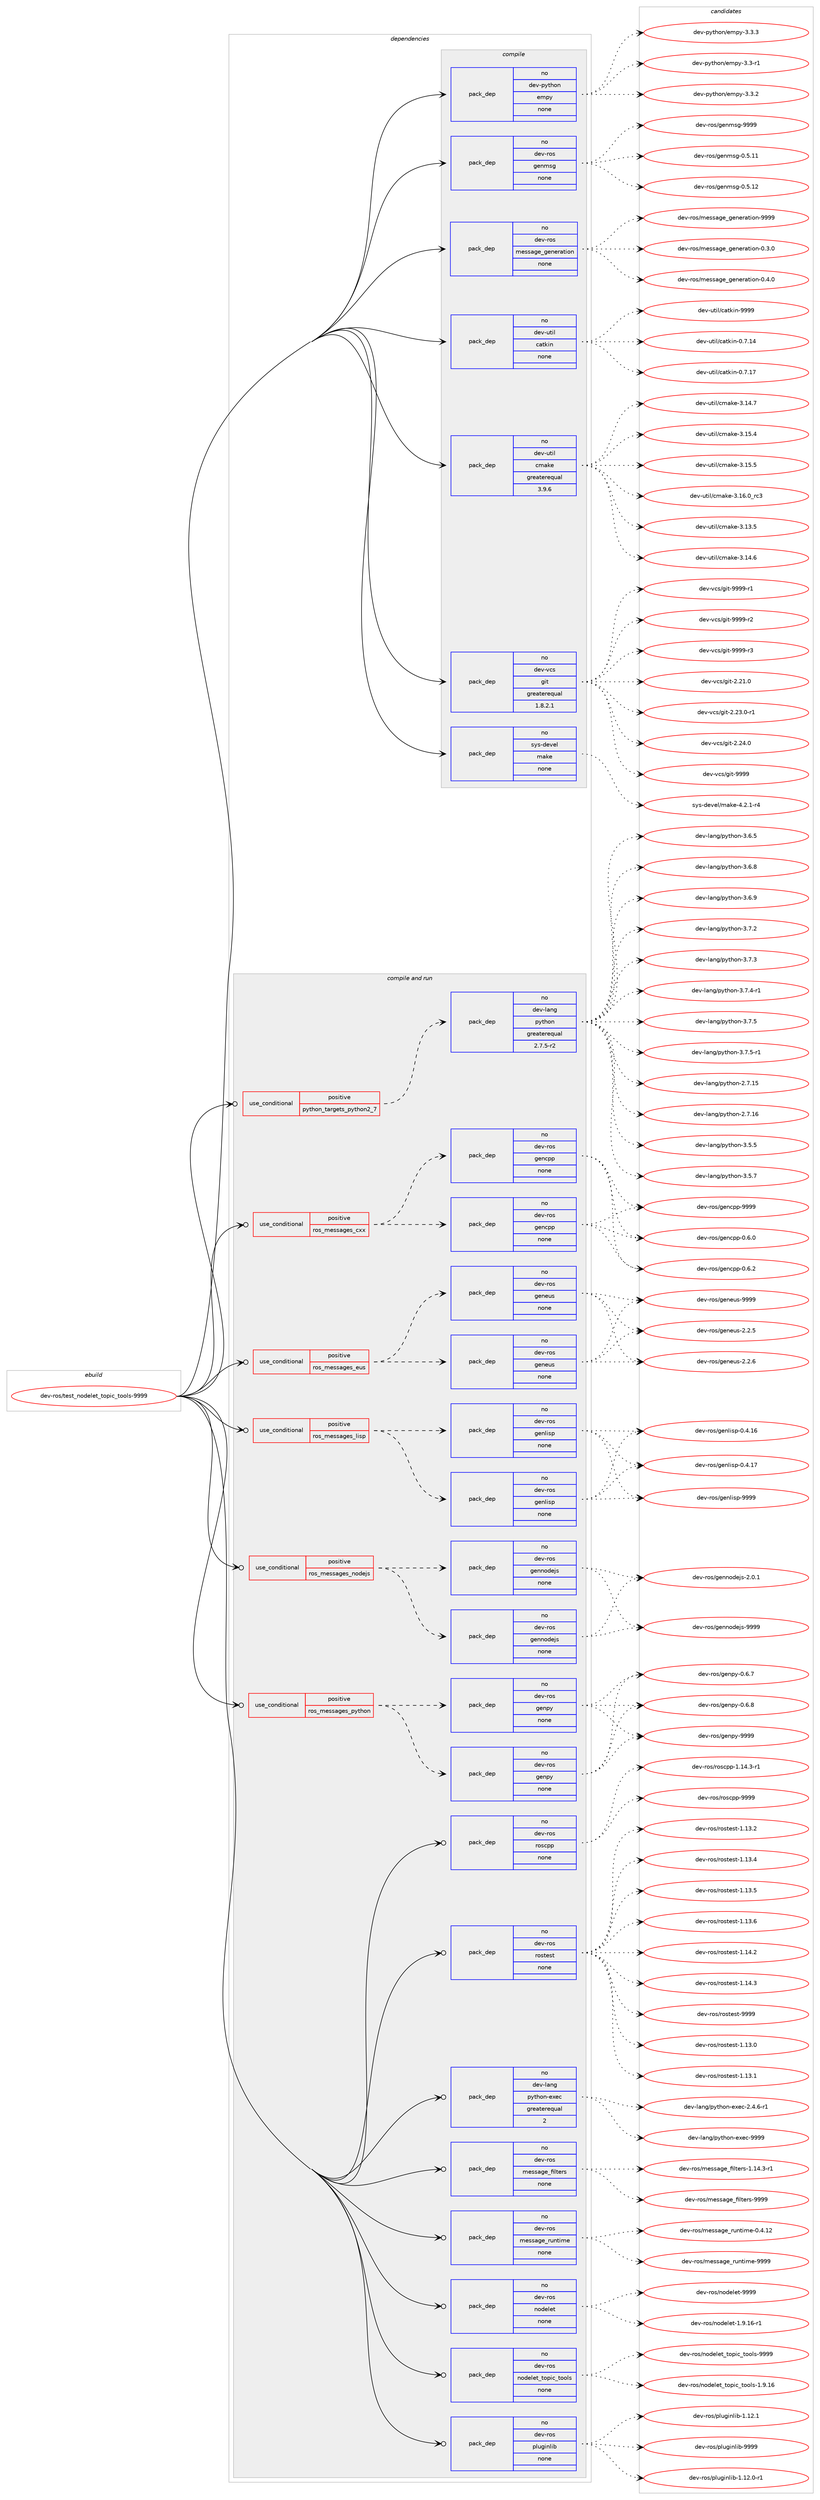 digraph prolog {

# *************
# Graph options
# *************

newrank=true;
concentrate=true;
compound=true;
graph [rankdir=LR,fontname=Helvetica,fontsize=10,ranksep=1.5];#, ranksep=2.5, nodesep=0.2];
edge  [arrowhead=vee];
node  [fontname=Helvetica,fontsize=10];

# **********
# The ebuild
# **********

subgraph cluster_leftcol {
color=gray;
rank=same;
label=<<i>ebuild</i>>;
id [label="dev-ros/test_nodelet_topic_tools-9999", color=red, width=4, href="../dev-ros/test_nodelet_topic_tools-9999.svg"];
}

# ****************
# The dependencies
# ****************

subgraph cluster_midcol {
color=gray;
label=<<i>dependencies</i>>;
subgraph cluster_compile {
fillcolor="#eeeeee";
style=filled;
label=<<i>compile</i>>;
subgraph pack500647 {
dependency668188 [label=<<TABLE BORDER="0" CELLBORDER="1" CELLSPACING="0" CELLPADDING="4" WIDTH="220"><TR><TD ROWSPAN="6" CELLPADDING="30">pack_dep</TD></TR><TR><TD WIDTH="110">no</TD></TR><TR><TD>dev-python</TD></TR><TR><TD>empy</TD></TR><TR><TD>none</TD></TR><TR><TD></TD></TR></TABLE>>, shape=none, color=blue];
}
id:e -> dependency668188:w [weight=20,style="solid",arrowhead="vee"];
subgraph pack500648 {
dependency668189 [label=<<TABLE BORDER="0" CELLBORDER="1" CELLSPACING="0" CELLPADDING="4" WIDTH="220"><TR><TD ROWSPAN="6" CELLPADDING="30">pack_dep</TD></TR><TR><TD WIDTH="110">no</TD></TR><TR><TD>dev-ros</TD></TR><TR><TD>genmsg</TD></TR><TR><TD>none</TD></TR><TR><TD></TD></TR></TABLE>>, shape=none, color=blue];
}
id:e -> dependency668189:w [weight=20,style="solid",arrowhead="vee"];
subgraph pack500649 {
dependency668190 [label=<<TABLE BORDER="0" CELLBORDER="1" CELLSPACING="0" CELLPADDING="4" WIDTH="220"><TR><TD ROWSPAN="6" CELLPADDING="30">pack_dep</TD></TR><TR><TD WIDTH="110">no</TD></TR><TR><TD>dev-ros</TD></TR><TR><TD>message_generation</TD></TR><TR><TD>none</TD></TR><TR><TD></TD></TR></TABLE>>, shape=none, color=blue];
}
id:e -> dependency668190:w [weight=20,style="solid",arrowhead="vee"];
subgraph pack500650 {
dependency668191 [label=<<TABLE BORDER="0" CELLBORDER="1" CELLSPACING="0" CELLPADDING="4" WIDTH="220"><TR><TD ROWSPAN="6" CELLPADDING="30">pack_dep</TD></TR><TR><TD WIDTH="110">no</TD></TR><TR><TD>dev-util</TD></TR><TR><TD>catkin</TD></TR><TR><TD>none</TD></TR><TR><TD></TD></TR></TABLE>>, shape=none, color=blue];
}
id:e -> dependency668191:w [weight=20,style="solid",arrowhead="vee"];
subgraph pack500651 {
dependency668192 [label=<<TABLE BORDER="0" CELLBORDER="1" CELLSPACING="0" CELLPADDING="4" WIDTH="220"><TR><TD ROWSPAN="6" CELLPADDING="30">pack_dep</TD></TR><TR><TD WIDTH="110">no</TD></TR><TR><TD>dev-util</TD></TR><TR><TD>cmake</TD></TR><TR><TD>greaterequal</TD></TR><TR><TD>3.9.6</TD></TR></TABLE>>, shape=none, color=blue];
}
id:e -> dependency668192:w [weight=20,style="solid",arrowhead="vee"];
subgraph pack500652 {
dependency668193 [label=<<TABLE BORDER="0" CELLBORDER="1" CELLSPACING="0" CELLPADDING="4" WIDTH="220"><TR><TD ROWSPAN="6" CELLPADDING="30">pack_dep</TD></TR><TR><TD WIDTH="110">no</TD></TR><TR><TD>dev-vcs</TD></TR><TR><TD>git</TD></TR><TR><TD>greaterequal</TD></TR><TR><TD>1.8.2.1</TD></TR></TABLE>>, shape=none, color=blue];
}
id:e -> dependency668193:w [weight=20,style="solid",arrowhead="vee"];
subgraph pack500653 {
dependency668194 [label=<<TABLE BORDER="0" CELLBORDER="1" CELLSPACING="0" CELLPADDING="4" WIDTH="220"><TR><TD ROWSPAN="6" CELLPADDING="30">pack_dep</TD></TR><TR><TD WIDTH="110">no</TD></TR><TR><TD>sys-devel</TD></TR><TR><TD>make</TD></TR><TR><TD>none</TD></TR><TR><TD></TD></TR></TABLE>>, shape=none, color=blue];
}
id:e -> dependency668194:w [weight=20,style="solid",arrowhead="vee"];
}
subgraph cluster_compileandrun {
fillcolor="#eeeeee";
style=filled;
label=<<i>compile and run</i>>;
subgraph cond155635 {
dependency668195 [label=<<TABLE BORDER="0" CELLBORDER="1" CELLSPACING="0" CELLPADDING="4"><TR><TD ROWSPAN="3" CELLPADDING="10">use_conditional</TD></TR><TR><TD>positive</TD></TR><TR><TD>python_targets_python2_7</TD></TR></TABLE>>, shape=none, color=red];
subgraph pack500654 {
dependency668196 [label=<<TABLE BORDER="0" CELLBORDER="1" CELLSPACING="0" CELLPADDING="4" WIDTH="220"><TR><TD ROWSPAN="6" CELLPADDING="30">pack_dep</TD></TR><TR><TD WIDTH="110">no</TD></TR><TR><TD>dev-lang</TD></TR><TR><TD>python</TD></TR><TR><TD>greaterequal</TD></TR><TR><TD>2.7.5-r2</TD></TR></TABLE>>, shape=none, color=blue];
}
dependency668195:e -> dependency668196:w [weight=20,style="dashed",arrowhead="vee"];
}
id:e -> dependency668195:w [weight=20,style="solid",arrowhead="odotvee"];
subgraph cond155636 {
dependency668197 [label=<<TABLE BORDER="0" CELLBORDER="1" CELLSPACING="0" CELLPADDING="4"><TR><TD ROWSPAN="3" CELLPADDING="10">use_conditional</TD></TR><TR><TD>positive</TD></TR><TR><TD>ros_messages_cxx</TD></TR></TABLE>>, shape=none, color=red];
subgraph pack500655 {
dependency668198 [label=<<TABLE BORDER="0" CELLBORDER="1" CELLSPACING="0" CELLPADDING="4" WIDTH="220"><TR><TD ROWSPAN="6" CELLPADDING="30">pack_dep</TD></TR><TR><TD WIDTH="110">no</TD></TR><TR><TD>dev-ros</TD></TR><TR><TD>gencpp</TD></TR><TR><TD>none</TD></TR><TR><TD></TD></TR></TABLE>>, shape=none, color=blue];
}
dependency668197:e -> dependency668198:w [weight=20,style="dashed",arrowhead="vee"];
subgraph pack500656 {
dependency668199 [label=<<TABLE BORDER="0" CELLBORDER="1" CELLSPACING="0" CELLPADDING="4" WIDTH="220"><TR><TD ROWSPAN="6" CELLPADDING="30">pack_dep</TD></TR><TR><TD WIDTH="110">no</TD></TR><TR><TD>dev-ros</TD></TR><TR><TD>gencpp</TD></TR><TR><TD>none</TD></TR><TR><TD></TD></TR></TABLE>>, shape=none, color=blue];
}
dependency668197:e -> dependency668199:w [weight=20,style="dashed",arrowhead="vee"];
}
id:e -> dependency668197:w [weight=20,style="solid",arrowhead="odotvee"];
subgraph cond155637 {
dependency668200 [label=<<TABLE BORDER="0" CELLBORDER="1" CELLSPACING="0" CELLPADDING="4"><TR><TD ROWSPAN="3" CELLPADDING="10">use_conditional</TD></TR><TR><TD>positive</TD></TR><TR><TD>ros_messages_eus</TD></TR></TABLE>>, shape=none, color=red];
subgraph pack500657 {
dependency668201 [label=<<TABLE BORDER="0" CELLBORDER="1" CELLSPACING="0" CELLPADDING="4" WIDTH="220"><TR><TD ROWSPAN="6" CELLPADDING="30">pack_dep</TD></TR><TR><TD WIDTH="110">no</TD></TR><TR><TD>dev-ros</TD></TR><TR><TD>geneus</TD></TR><TR><TD>none</TD></TR><TR><TD></TD></TR></TABLE>>, shape=none, color=blue];
}
dependency668200:e -> dependency668201:w [weight=20,style="dashed",arrowhead="vee"];
subgraph pack500658 {
dependency668202 [label=<<TABLE BORDER="0" CELLBORDER="1" CELLSPACING="0" CELLPADDING="4" WIDTH="220"><TR><TD ROWSPAN="6" CELLPADDING="30">pack_dep</TD></TR><TR><TD WIDTH="110">no</TD></TR><TR><TD>dev-ros</TD></TR><TR><TD>geneus</TD></TR><TR><TD>none</TD></TR><TR><TD></TD></TR></TABLE>>, shape=none, color=blue];
}
dependency668200:e -> dependency668202:w [weight=20,style="dashed",arrowhead="vee"];
}
id:e -> dependency668200:w [weight=20,style="solid",arrowhead="odotvee"];
subgraph cond155638 {
dependency668203 [label=<<TABLE BORDER="0" CELLBORDER="1" CELLSPACING="0" CELLPADDING="4"><TR><TD ROWSPAN="3" CELLPADDING="10">use_conditional</TD></TR><TR><TD>positive</TD></TR><TR><TD>ros_messages_lisp</TD></TR></TABLE>>, shape=none, color=red];
subgraph pack500659 {
dependency668204 [label=<<TABLE BORDER="0" CELLBORDER="1" CELLSPACING="0" CELLPADDING="4" WIDTH="220"><TR><TD ROWSPAN="6" CELLPADDING="30">pack_dep</TD></TR><TR><TD WIDTH="110">no</TD></TR><TR><TD>dev-ros</TD></TR><TR><TD>genlisp</TD></TR><TR><TD>none</TD></TR><TR><TD></TD></TR></TABLE>>, shape=none, color=blue];
}
dependency668203:e -> dependency668204:w [weight=20,style="dashed",arrowhead="vee"];
subgraph pack500660 {
dependency668205 [label=<<TABLE BORDER="0" CELLBORDER="1" CELLSPACING="0" CELLPADDING="4" WIDTH="220"><TR><TD ROWSPAN="6" CELLPADDING="30">pack_dep</TD></TR><TR><TD WIDTH="110">no</TD></TR><TR><TD>dev-ros</TD></TR><TR><TD>genlisp</TD></TR><TR><TD>none</TD></TR><TR><TD></TD></TR></TABLE>>, shape=none, color=blue];
}
dependency668203:e -> dependency668205:w [weight=20,style="dashed",arrowhead="vee"];
}
id:e -> dependency668203:w [weight=20,style="solid",arrowhead="odotvee"];
subgraph cond155639 {
dependency668206 [label=<<TABLE BORDER="0" CELLBORDER="1" CELLSPACING="0" CELLPADDING="4"><TR><TD ROWSPAN="3" CELLPADDING="10">use_conditional</TD></TR><TR><TD>positive</TD></TR><TR><TD>ros_messages_nodejs</TD></TR></TABLE>>, shape=none, color=red];
subgraph pack500661 {
dependency668207 [label=<<TABLE BORDER="0" CELLBORDER="1" CELLSPACING="0" CELLPADDING="4" WIDTH="220"><TR><TD ROWSPAN="6" CELLPADDING="30">pack_dep</TD></TR><TR><TD WIDTH="110">no</TD></TR><TR><TD>dev-ros</TD></TR><TR><TD>gennodejs</TD></TR><TR><TD>none</TD></TR><TR><TD></TD></TR></TABLE>>, shape=none, color=blue];
}
dependency668206:e -> dependency668207:w [weight=20,style="dashed",arrowhead="vee"];
subgraph pack500662 {
dependency668208 [label=<<TABLE BORDER="0" CELLBORDER="1" CELLSPACING="0" CELLPADDING="4" WIDTH="220"><TR><TD ROWSPAN="6" CELLPADDING="30">pack_dep</TD></TR><TR><TD WIDTH="110">no</TD></TR><TR><TD>dev-ros</TD></TR><TR><TD>gennodejs</TD></TR><TR><TD>none</TD></TR><TR><TD></TD></TR></TABLE>>, shape=none, color=blue];
}
dependency668206:e -> dependency668208:w [weight=20,style="dashed",arrowhead="vee"];
}
id:e -> dependency668206:w [weight=20,style="solid",arrowhead="odotvee"];
subgraph cond155640 {
dependency668209 [label=<<TABLE BORDER="0" CELLBORDER="1" CELLSPACING="0" CELLPADDING="4"><TR><TD ROWSPAN="3" CELLPADDING="10">use_conditional</TD></TR><TR><TD>positive</TD></TR><TR><TD>ros_messages_python</TD></TR></TABLE>>, shape=none, color=red];
subgraph pack500663 {
dependency668210 [label=<<TABLE BORDER="0" CELLBORDER="1" CELLSPACING="0" CELLPADDING="4" WIDTH="220"><TR><TD ROWSPAN="6" CELLPADDING="30">pack_dep</TD></TR><TR><TD WIDTH="110">no</TD></TR><TR><TD>dev-ros</TD></TR><TR><TD>genpy</TD></TR><TR><TD>none</TD></TR><TR><TD></TD></TR></TABLE>>, shape=none, color=blue];
}
dependency668209:e -> dependency668210:w [weight=20,style="dashed",arrowhead="vee"];
subgraph pack500664 {
dependency668211 [label=<<TABLE BORDER="0" CELLBORDER="1" CELLSPACING="0" CELLPADDING="4" WIDTH="220"><TR><TD ROWSPAN="6" CELLPADDING="30">pack_dep</TD></TR><TR><TD WIDTH="110">no</TD></TR><TR><TD>dev-ros</TD></TR><TR><TD>genpy</TD></TR><TR><TD>none</TD></TR><TR><TD></TD></TR></TABLE>>, shape=none, color=blue];
}
dependency668209:e -> dependency668211:w [weight=20,style="dashed",arrowhead="vee"];
}
id:e -> dependency668209:w [weight=20,style="solid",arrowhead="odotvee"];
subgraph pack500665 {
dependency668212 [label=<<TABLE BORDER="0" CELLBORDER="1" CELLSPACING="0" CELLPADDING="4" WIDTH="220"><TR><TD ROWSPAN="6" CELLPADDING="30">pack_dep</TD></TR><TR><TD WIDTH="110">no</TD></TR><TR><TD>dev-lang</TD></TR><TR><TD>python-exec</TD></TR><TR><TD>greaterequal</TD></TR><TR><TD>2</TD></TR></TABLE>>, shape=none, color=blue];
}
id:e -> dependency668212:w [weight=20,style="solid",arrowhead="odotvee"];
subgraph pack500666 {
dependency668213 [label=<<TABLE BORDER="0" CELLBORDER="1" CELLSPACING="0" CELLPADDING="4" WIDTH="220"><TR><TD ROWSPAN="6" CELLPADDING="30">pack_dep</TD></TR><TR><TD WIDTH="110">no</TD></TR><TR><TD>dev-ros</TD></TR><TR><TD>message_filters</TD></TR><TR><TD>none</TD></TR><TR><TD></TD></TR></TABLE>>, shape=none, color=blue];
}
id:e -> dependency668213:w [weight=20,style="solid",arrowhead="odotvee"];
subgraph pack500667 {
dependency668214 [label=<<TABLE BORDER="0" CELLBORDER="1" CELLSPACING="0" CELLPADDING="4" WIDTH="220"><TR><TD ROWSPAN="6" CELLPADDING="30">pack_dep</TD></TR><TR><TD WIDTH="110">no</TD></TR><TR><TD>dev-ros</TD></TR><TR><TD>message_runtime</TD></TR><TR><TD>none</TD></TR><TR><TD></TD></TR></TABLE>>, shape=none, color=blue];
}
id:e -> dependency668214:w [weight=20,style="solid",arrowhead="odotvee"];
subgraph pack500668 {
dependency668215 [label=<<TABLE BORDER="0" CELLBORDER="1" CELLSPACING="0" CELLPADDING="4" WIDTH="220"><TR><TD ROWSPAN="6" CELLPADDING="30">pack_dep</TD></TR><TR><TD WIDTH="110">no</TD></TR><TR><TD>dev-ros</TD></TR><TR><TD>nodelet</TD></TR><TR><TD>none</TD></TR><TR><TD></TD></TR></TABLE>>, shape=none, color=blue];
}
id:e -> dependency668215:w [weight=20,style="solid",arrowhead="odotvee"];
subgraph pack500669 {
dependency668216 [label=<<TABLE BORDER="0" CELLBORDER="1" CELLSPACING="0" CELLPADDING="4" WIDTH="220"><TR><TD ROWSPAN="6" CELLPADDING="30">pack_dep</TD></TR><TR><TD WIDTH="110">no</TD></TR><TR><TD>dev-ros</TD></TR><TR><TD>nodelet_topic_tools</TD></TR><TR><TD>none</TD></TR><TR><TD></TD></TR></TABLE>>, shape=none, color=blue];
}
id:e -> dependency668216:w [weight=20,style="solid",arrowhead="odotvee"];
subgraph pack500670 {
dependency668217 [label=<<TABLE BORDER="0" CELLBORDER="1" CELLSPACING="0" CELLPADDING="4" WIDTH="220"><TR><TD ROWSPAN="6" CELLPADDING="30">pack_dep</TD></TR><TR><TD WIDTH="110">no</TD></TR><TR><TD>dev-ros</TD></TR><TR><TD>pluginlib</TD></TR><TR><TD>none</TD></TR><TR><TD></TD></TR></TABLE>>, shape=none, color=blue];
}
id:e -> dependency668217:w [weight=20,style="solid",arrowhead="odotvee"];
subgraph pack500671 {
dependency668218 [label=<<TABLE BORDER="0" CELLBORDER="1" CELLSPACING="0" CELLPADDING="4" WIDTH="220"><TR><TD ROWSPAN="6" CELLPADDING="30">pack_dep</TD></TR><TR><TD WIDTH="110">no</TD></TR><TR><TD>dev-ros</TD></TR><TR><TD>roscpp</TD></TR><TR><TD>none</TD></TR><TR><TD></TD></TR></TABLE>>, shape=none, color=blue];
}
id:e -> dependency668218:w [weight=20,style="solid",arrowhead="odotvee"];
subgraph pack500672 {
dependency668219 [label=<<TABLE BORDER="0" CELLBORDER="1" CELLSPACING="0" CELLPADDING="4" WIDTH="220"><TR><TD ROWSPAN="6" CELLPADDING="30">pack_dep</TD></TR><TR><TD WIDTH="110">no</TD></TR><TR><TD>dev-ros</TD></TR><TR><TD>rostest</TD></TR><TR><TD>none</TD></TR><TR><TD></TD></TR></TABLE>>, shape=none, color=blue];
}
id:e -> dependency668219:w [weight=20,style="solid",arrowhead="odotvee"];
}
subgraph cluster_run {
fillcolor="#eeeeee";
style=filled;
label=<<i>run</i>>;
}
}

# **************
# The candidates
# **************

subgraph cluster_choices {
rank=same;
color=gray;
label=<<i>candidates</i>>;

subgraph choice500647 {
color=black;
nodesep=1;
choice1001011184511212111610411111047101109112121455146514511449 [label="dev-python/empy-3.3-r1", color=red, width=4,href="../dev-python/empy-3.3-r1.svg"];
choice1001011184511212111610411111047101109112121455146514650 [label="dev-python/empy-3.3.2", color=red, width=4,href="../dev-python/empy-3.3.2.svg"];
choice1001011184511212111610411111047101109112121455146514651 [label="dev-python/empy-3.3.3", color=red, width=4,href="../dev-python/empy-3.3.3.svg"];
dependency668188:e -> choice1001011184511212111610411111047101109112121455146514511449:w [style=dotted,weight="100"];
dependency668188:e -> choice1001011184511212111610411111047101109112121455146514650:w [style=dotted,weight="100"];
dependency668188:e -> choice1001011184511212111610411111047101109112121455146514651:w [style=dotted,weight="100"];
}
subgraph choice500648 {
color=black;
nodesep=1;
choice100101118451141111154710310111010911510345484653464949 [label="dev-ros/genmsg-0.5.11", color=red, width=4,href="../dev-ros/genmsg-0.5.11.svg"];
choice100101118451141111154710310111010911510345484653464950 [label="dev-ros/genmsg-0.5.12", color=red, width=4,href="../dev-ros/genmsg-0.5.12.svg"];
choice10010111845114111115471031011101091151034557575757 [label="dev-ros/genmsg-9999", color=red, width=4,href="../dev-ros/genmsg-9999.svg"];
dependency668189:e -> choice100101118451141111154710310111010911510345484653464949:w [style=dotted,weight="100"];
dependency668189:e -> choice100101118451141111154710310111010911510345484653464950:w [style=dotted,weight="100"];
dependency668189:e -> choice10010111845114111115471031011101091151034557575757:w [style=dotted,weight="100"];
}
subgraph choice500649 {
color=black;
nodesep=1;
choice1001011184511411111547109101115115971031019510310111010111497116105111110454846514648 [label="dev-ros/message_generation-0.3.0", color=red, width=4,href="../dev-ros/message_generation-0.3.0.svg"];
choice1001011184511411111547109101115115971031019510310111010111497116105111110454846524648 [label="dev-ros/message_generation-0.4.0", color=red, width=4,href="../dev-ros/message_generation-0.4.0.svg"];
choice10010111845114111115471091011151159710310195103101110101114971161051111104557575757 [label="dev-ros/message_generation-9999", color=red, width=4,href="../dev-ros/message_generation-9999.svg"];
dependency668190:e -> choice1001011184511411111547109101115115971031019510310111010111497116105111110454846514648:w [style=dotted,weight="100"];
dependency668190:e -> choice1001011184511411111547109101115115971031019510310111010111497116105111110454846524648:w [style=dotted,weight="100"];
dependency668190:e -> choice10010111845114111115471091011151159710310195103101110101114971161051111104557575757:w [style=dotted,weight="100"];
}
subgraph choice500650 {
color=black;
nodesep=1;
choice1001011184511711610510847999711610710511045484655464952 [label="dev-util/catkin-0.7.14", color=red, width=4,href="../dev-util/catkin-0.7.14.svg"];
choice1001011184511711610510847999711610710511045484655464955 [label="dev-util/catkin-0.7.17", color=red, width=4,href="../dev-util/catkin-0.7.17.svg"];
choice100101118451171161051084799971161071051104557575757 [label="dev-util/catkin-9999", color=red, width=4,href="../dev-util/catkin-9999.svg"];
dependency668191:e -> choice1001011184511711610510847999711610710511045484655464952:w [style=dotted,weight="100"];
dependency668191:e -> choice1001011184511711610510847999711610710511045484655464955:w [style=dotted,weight="100"];
dependency668191:e -> choice100101118451171161051084799971161071051104557575757:w [style=dotted,weight="100"];
}
subgraph choice500651 {
color=black;
nodesep=1;
choice1001011184511711610510847991099710710145514649514653 [label="dev-util/cmake-3.13.5", color=red, width=4,href="../dev-util/cmake-3.13.5.svg"];
choice1001011184511711610510847991099710710145514649524654 [label="dev-util/cmake-3.14.6", color=red, width=4,href="../dev-util/cmake-3.14.6.svg"];
choice1001011184511711610510847991099710710145514649524655 [label="dev-util/cmake-3.14.7", color=red, width=4,href="../dev-util/cmake-3.14.7.svg"];
choice1001011184511711610510847991099710710145514649534652 [label="dev-util/cmake-3.15.4", color=red, width=4,href="../dev-util/cmake-3.15.4.svg"];
choice1001011184511711610510847991099710710145514649534653 [label="dev-util/cmake-3.15.5", color=red, width=4,href="../dev-util/cmake-3.15.5.svg"];
choice1001011184511711610510847991099710710145514649544648951149951 [label="dev-util/cmake-3.16.0_rc3", color=red, width=4,href="../dev-util/cmake-3.16.0_rc3.svg"];
dependency668192:e -> choice1001011184511711610510847991099710710145514649514653:w [style=dotted,weight="100"];
dependency668192:e -> choice1001011184511711610510847991099710710145514649524654:w [style=dotted,weight="100"];
dependency668192:e -> choice1001011184511711610510847991099710710145514649524655:w [style=dotted,weight="100"];
dependency668192:e -> choice1001011184511711610510847991099710710145514649534652:w [style=dotted,weight="100"];
dependency668192:e -> choice1001011184511711610510847991099710710145514649534653:w [style=dotted,weight="100"];
dependency668192:e -> choice1001011184511711610510847991099710710145514649544648951149951:w [style=dotted,weight="100"];
}
subgraph choice500652 {
color=black;
nodesep=1;
choice10010111845118991154710310511645504650494648 [label="dev-vcs/git-2.21.0", color=red, width=4,href="../dev-vcs/git-2.21.0.svg"];
choice100101118451189911547103105116455046505146484511449 [label="dev-vcs/git-2.23.0-r1", color=red, width=4,href="../dev-vcs/git-2.23.0-r1.svg"];
choice10010111845118991154710310511645504650524648 [label="dev-vcs/git-2.24.0", color=red, width=4,href="../dev-vcs/git-2.24.0.svg"];
choice1001011184511899115471031051164557575757 [label="dev-vcs/git-9999", color=red, width=4,href="../dev-vcs/git-9999.svg"];
choice10010111845118991154710310511645575757574511449 [label="dev-vcs/git-9999-r1", color=red, width=4,href="../dev-vcs/git-9999-r1.svg"];
choice10010111845118991154710310511645575757574511450 [label="dev-vcs/git-9999-r2", color=red, width=4,href="../dev-vcs/git-9999-r2.svg"];
choice10010111845118991154710310511645575757574511451 [label="dev-vcs/git-9999-r3", color=red, width=4,href="../dev-vcs/git-9999-r3.svg"];
dependency668193:e -> choice10010111845118991154710310511645504650494648:w [style=dotted,weight="100"];
dependency668193:e -> choice100101118451189911547103105116455046505146484511449:w [style=dotted,weight="100"];
dependency668193:e -> choice10010111845118991154710310511645504650524648:w [style=dotted,weight="100"];
dependency668193:e -> choice1001011184511899115471031051164557575757:w [style=dotted,weight="100"];
dependency668193:e -> choice10010111845118991154710310511645575757574511449:w [style=dotted,weight="100"];
dependency668193:e -> choice10010111845118991154710310511645575757574511450:w [style=dotted,weight="100"];
dependency668193:e -> choice10010111845118991154710310511645575757574511451:w [style=dotted,weight="100"];
}
subgraph choice500653 {
color=black;
nodesep=1;
choice1151211154510010111810110847109971071014552465046494511452 [label="sys-devel/make-4.2.1-r4", color=red, width=4,href="../sys-devel/make-4.2.1-r4.svg"];
dependency668194:e -> choice1151211154510010111810110847109971071014552465046494511452:w [style=dotted,weight="100"];
}
subgraph choice500654 {
color=black;
nodesep=1;
choice10010111845108971101034711212111610411111045504655464953 [label="dev-lang/python-2.7.15", color=red, width=4,href="../dev-lang/python-2.7.15.svg"];
choice10010111845108971101034711212111610411111045504655464954 [label="dev-lang/python-2.7.16", color=red, width=4,href="../dev-lang/python-2.7.16.svg"];
choice100101118451089711010347112121116104111110455146534653 [label="dev-lang/python-3.5.5", color=red, width=4,href="../dev-lang/python-3.5.5.svg"];
choice100101118451089711010347112121116104111110455146534655 [label="dev-lang/python-3.5.7", color=red, width=4,href="../dev-lang/python-3.5.7.svg"];
choice100101118451089711010347112121116104111110455146544653 [label="dev-lang/python-3.6.5", color=red, width=4,href="../dev-lang/python-3.6.5.svg"];
choice100101118451089711010347112121116104111110455146544656 [label="dev-lang/python-3.6.8", color=red, width=4,href="../dev-lang/python-3.6.8.svg"];
choice100101118451089711010347112121116104111110455146544657 [label="dev-lang/python-3.6.9", color=red, width=4,href="../dev-lang/python-3.6.9.svg"];
choice100101118451089711010347112121116104111110455146554650 [label="dev-lang/python-3.7.2", color=red, width=4,href="../dev-lang/python-3.7.2.svg"];
choice100101118451089711010347112121116104111110455146554651 [label="dev-lang/python-3.7.3", color=red, width=4,href="../dev-lang/python-3.7.3.svg"];
choice1001011184510897110103471121211161041111104551465546524511449 [label="dev-lang/python-3.7.4-r1", color=red, width=4,href="../dev-lang/python-3.7.4-r1.svg"];
choice100101118451089711010347112121116104111110455146554653 [label="dev-lang/python-3.7.5", color=red, width=4,href="../dev-lang/python-3.7.5.svg"];
choice1001011184510897110103471121211161041111104551465546534511449 [label="dev-lang/python-3.7.5-r1", color=red, width=4,href="../dev-lang/python-3.7.5-r1.svg"];
dependency668196:e -> choice10010111845108971101034711212111610411111045504655464953:w [style=dotted,weight="100"];
dependency668196:e -> choice10010111845108971101034711212111610411111045504655464954:w [style=dotted,weight="100"];
dependency668196:e -> choice100101118451089711010347112121116104111110455146534653:w [style=dotted,weight="100"];
dependency668196:e -> choice100101118451089711010347112121116104111110455146534655:w [style=dotted,weight="100"];
dependency668196:e -> choice100101118451089711010347112121116104111110455146544653:w [style=dotted,weight="100"];
dependency668196:e -> choice100101118451089711010347112121116104111110455146544656:w [style=dotted,weight="100"];
dependency668196:e -> choice100101118451089711010347112121116104111110455146544657:w [style=dotted,weight="100"];
dependency668196:e -> choice100101118451089711010347112121116104111110455146554650:w [style=dotted,weight="100"];
dependency668196:e -> choice100101118451089711010347112121116104111110455146554651:w [style=dotted,weight="100"];
dependency668196:e -> choice1001011184510897110103471121211161041111104551465546524511449:w [style=dotted,weight="100"];
dependency668196:e -> choice100101118451089711010347112121116104111110455146554653:w [style=dotted,weight="100"];
dependency668196:e -> choice1001011184510897110103471121211161041111104551465546534511449:w [style=dotted,weight="100"];
}
subgraph choice500655 {
color=black;
nodesep=1;
choice100101118451141111154710310111099112112454846544648 [label="dev-ros/gencpp-0.6.0", color=red, width=4,href="../dev-ros/gencpp-0.6.0.svg"];
choice100101118451141111154710310111099112112454846544650 [label="dev-ros/gencpp-0.6.2", color=red, width=4,href="../dev-ros/gencpp-0.6.2.svg"];
choice1001011184511411111547103101110991121124557575757 [label="dev-ros/gencpp-9999", color=red, width=4,href="../dev-ros/gencpp-9999.svg"];
dependency668198:e -> choice100101118451141111154710310111099112112454846544648:w [style=dotted,weight="100"];
dependency668198:e -> choice100101118451141111154710310111099112112454846544650:w [style=dotted,weight="100"];
dependency668198:e -> choice1001011184511411111547103101110991121124557575757:w [style=dotted,weight="100"];
}
subgraph choice500656 {
color=black;
nodesep=1;
choice100101118451141111154710310111099112112454846544648 [label="dev-ros/gencpp-0.6.0", color=red, width=4,href="../dev-ros/gencpp-0.6.0.svg"];
choice100101118451141111154710310111099112112454846544650 [label="dev-ros/gencpp-0.6.2", color=red, width=4,href="../dev-ros/gencpp-0.6.2.svg"];
choice1001011184511411111547103101110991121124557575757 [label="dev-ros/gencpp-9999", color=red, width=4,href="../dev-ros/gencpp-9999.svg"];
dependency668199:e -> choice100101118451141111154710310111099112112454846544648:w [style=dotted,weight="100"];
dependency668199:e -> choice100101118451141111154710310111099112112454846544650:w [style=dotted,weight="100"];
dependency668199:e -> choice1001011184511411111547103101110991121124557575757:w [style=dotted,weight="100"];
}
subgraph choice500657 {
color=black;
nodesep=1;
choice1001011184511411111547103101110101117115455046504653 [label="dev-ros/geneus-2.2.5", color=red, width=4,href="../dev-ros/geneus-2.2.5.svg"];
choice1001011184511411111547103101110101117115455046504654 [label="dev-ros/geneus-2.2.6", color=red, width=4,href="../dev-ros/geneus-2.2.6.svg"];
choice10010111845114111115471031011101011171154557575757 [label="dev-ros/geneus-9999", color=red, width=4,href="../dev-ros/geneus-9999.svg"];
dependency668201:e -> choice1001011184511411111547103101110101117115455046504653:w [style=dotted,weight="100"];
dependency668201:e -> choice1001011184511411111547103101110101117115455046504654:w [style=dotted,weight="100"];
dependency668201:e -> choice10010111845114111115471031011101011171154557575757:w [style=dotted,weight="100"];
}
subgraph choice500658 {
color=black;
nodesep=1;
choice1001011184511411111547103101110101117115455046504653 [label="dev-ros/geneus-2.2.5", color=red, width=4,href="../dev-ros/geneus-2.2.5.svg"];
choice1001011184511411111547103101110101117115455046504654 [label="dev-ros/geneus-2.2.6", color=red, width=4,href="../dev-ros/geneus-2.2.6.svg"];
choice10010111845114111115471031011101011171154557575757 [label="dev-ros/geneus-9999", color=red, width=4,href="../dev-ros/geneus-9999.svg"];
dependency668202:e -> choice1001011184511411111547103101110101117115455046504653:w [style=dotted,weight="100"];
dependency668202:e -> choice1001011184511411111547103101110101117115455046504654:w [style=dotted,weight="100"];
dependency668202:e -> choice10010111845114111115471031011101011171154557575757:w [style=dotted,weight="100"];
}
subgraph choice500659 {
color=black;
nodesep=1;
choice100101118451141111154710310111010810511511245484652464954 [label="dev-ros/genlisp-0.4.16", color=red, width=4,href="../dev-ros/genlisp-0.4.16.svg"];
choice100101118451141111154710310111010810511511245484652464955 [label="dev-ros/genlisp-0.4.17", color=red, width=4,href="../dev-ros/genlisp-0.4.17.svg"];
choice10010111845114111115471031011101081051151124557575757 [label="dev-ros/genlisp-9999", color=red, width=4,href="../dev-ros/genlisp-9999.svg"];
dependency668204:e -> choice100101118451141111154710310111010810511511245484652464954:w [style=dotted,weight="100"];
dependency668204:e -> choice100101118451141111154710310111010810511511245484652464955:w [style=dotted,weight="100"];
dependency668204:e -> choice10010111845114111115471031011101081051151124557575757:w [style=dotted,weight="100"];
}
subgraph choice500660 {
color=black;
nodesep=1;
choice100101118451141111154710310111010810511511245484652464954 [label="dev-ros/genlisp-0.4.16", color=red, width=4,href="../dev-ros/genlisp-0.4.16.svg"];
choice100101118451141111154710310111010810511511245484652464955 [label="dev-ros/genlisp-0.4.17", color=red, width=4,href="../dev-ros/genlisp-0.4.17.svg"];
choice10010111845114111115471031011101081051151124557575757 [label="dev-ros/genlisp-9999", color=red, width=4,href="../dev-ros/genlisp-9999.svg"];
dependency668205:e -> choice100101118451141111154710310111010810511511245484652464954:w [style=dotted,weight="100"];
dependency668205:e -> choice100101118451141111154710310111010810511511245484652464955:w [style=dotted,weight="100"];
dependency668205:e -> choice10010111845114111115471031011101081051151124557575757:w [style=dotted,weight="100"];
}
subgraph choice500661 {
color=black;
nodesep=1;
choice1001011184511411111547103101110110111100101106115455046484649 [label="dev-ros/gennodejs-2.0.1", color=red, width=4,href="../dev-ros/gennodejs-2.0.1.svg"];
choice10010111845114111115471031011101101111001011061154557575757 [label="dev-ros/gennodejs-9999", color=red, width=4,href="../dev-ros/gennodejs-9999.svg"];
dependency668207:e -> choice1001011184511411111547103101110110111100101106115455046484649:w [style=dotted,weight="100"];
dependency668207:e -> choice10010111845114111115471031011101101111001011061154557575757:w [style=dotted,weight="100"];
}
subgraph choice500662 {
color=black;
nodesep=1;
choice1001011184511411111547103101110110111100101106115455046484649 [label="dev-ros/gennodejs-2.0.1", color=red, width=4,href="../dev-ros/gennodejs-2.0.1.svg"];
choice10010111845114111115471031011101101111001011061154557575757 [label="dev-ros/gennodejs-9999", color=red, width=4,href="../dev-ros/gennodejs-9999.svg"];
dependency668208:e -> choice1001011184511411111547103101110110111100101106115455046484649:w [style=dotted,weight="100"];
dependency668208:e -> choice10010111845114111115471031011101101111001011061154557575757:w [style=dotted,weight="100"];
}
subgraph choice500663 {
color=black;
nodesep=1;
choice1001011184511411111547103101110112121454846544655 [label="dev-ros/genpy-0.6.7", color=red, width=4,href="../dev-ros/genpy-0.6.7.svg"];
choice1001011184511411111547103101110112121454846544656 [label="dev-ros/genpy-0.6.8", color=red, width=4,href="../dev-ros/genpy-0.6.8.svg"];
choice10010111845114111115471031011101121214557575757 [label="dev-ros/genpy-9999", color=red, width=4,href="../dev-ros/genpy-9999.svg"];
dependency668210:e -> choice1001011184511411111547103101110112121454846544655:w [style=dotted,weight="100"];
dependency668210:e -> choice1001011184511411111547103101110112121454846544656:w [style=dotted,weight="100"];
dependency668210:e -> choice10010111845114111115471031011101121214557575757:w [style=dotted,weight="100"];
}
subgraph choice500664 {
color=black;
nodesep=1;
choice1001011184511411111547103101110112121454846544655 [label="dev-ros/genpy-0.6.7", color=red, width=4,href="../dev-ros/genpy-0.6.7.svg"];
choice1001011184511411111547103101110112121454846544656 [label="dev-ros/genpy-0.6.8", color=red, width=4,href="../dev-ros/genpy-0.6.8.svg"];
choice10010111845114111115471031011101121214557575757 [label="dev-ros/genpy-9999", color=red, width=4,href="../dev-ros/genpy-9999.svg"];
dependency668211:e -> choice1001011184511411111547103101110112121454846544655:w [style=dotted,weight="100"];
dependency668211:e -> choice1001011184511411111547103101110112121454846544656:w [style=dotted,weight="100"];
dependency668211:e -> choice10010111845114111115471031011101121214557575757:w [style=dotted,weight="100"];
}
subgraph choice500665 {
color=black;
nodesep=1;
choice10010111845108971101034711212111610411111045101120101994550465246544511449 [label="dev-lang/python-exec-2.4.6-r1", color=red, width=4,href="../dev-lang/python-exec-2.4.6-r1.svg"];
choice10010111845108971101034711212111610411111045101120101994557575757 [label="dev-lang/python-exec-9999", color=red, width=4,href="../dev-lang/python-exec-9999.svg"];
dependency668212:e -> choice10010111845108971101034711212111610411111045101120101994550465246544511449:w [style=dotted,weight="100"];
dependency668212:e -> choice10010111845108971101034711212111610411111045101120101994557575757:w [style=dotted,weight="100"];
}
subgraph choice500666 {
color=black;
nodesep=1;
choice10010111845114111115471091011151159710310195102105108116101114115454946495246514511449 [label="dev-ros/message_filters-1.14.3-r1", color=red, width=4,href="../dev-ros/message_filters-1.14.3-r1.svg"];
choice100101118451141111154710910111511597103101951021051081161011141154557575757 [label="dev-ros/message_filters-9999", color=red, width=4,href="../dev-ros/message_filters-9999.svg"];
dependency668213:e -> choice10010111845114111115471091011151159710310195102105108116101114115454946495246514511449:w [style=dotted,weight="100"];
dependency668213:e -> choice100101118451141111154710910111511597103101951021051081161011141154557575757:w [style=dotted,weight="100"];
}
subgraph choice500667 {
color=black;
nodesep=1;
choice1001011184511411111547109101115115971031019511411711011610510910145484652464950 [label="dev-ros/message_runtime-0.4.12", color=red, width=4,href="../dev-ros/message_runtime-0.4.12.svg"];
choice100101118451141111154710910111511597103101951141171101161051091014557575757 [label="dev-ros/message_runtime-9999", color=red, width=4,href="../dev-ros/message_runtime-9999.svg"];
dependency668214:e -> choice1001011184511411111547109101115115971031019511411711011610510910145484652464950:w [style=dotted,weight="100"];
dependency668214:e -> choice100101118451141111154710910111511597103101951141171101161051091014557575757:w [style=dotted,weight="100"];
}
subgraph choice500668 {
color=black;
nodesep=1;
choice1001011184511411111547110111100101108101116454946574649544511449 [label="dev-ros/nodelet-1.9.16-r1", color=red, width=4,href="../dev-ros/nodelet-1.9.16-r1.svg"];
choice10010111845114111115471101111001011081011164557575757 [label="dev-ros/nodelet-9999", color=red, width=4,href="../dev-ros/nodelet-9999.svg"];
dependency668215:e -> choice1001011184511411111547110111100101108101116454946574649544511449:w [style=dotted,weight="100"];
dependency668215:e -> choice10010111845114111115471101111001011081011164557575757:w [style=dotted,weight="100"];
}
subgraph choice500669 {
color=black;
nodesep=1;
choice100101118451141111154711011110010110810111695116111112105999511611111110811545494657464954 [label="dev-ros/nodelet_topic_tools-1.9.16", color=red, width=4,href="../dev-ros/nodelet_topic_tools-1.9.16.svg"];
choice10010111845114111115471101111001011081011169511611111210599951161111111081154557575757 [label="dev-ros/nodelet_topic_tools-9999", color=red, width=4,href="../dev-ros/nodelet_topic_tools-9999.svg"];
dependency668216:e -> choice100101118451141111154711011110010110810111695116111112105999511611111110811545494657464954:w [style=dotted,weight="100"];
dependency668216:e -> choice10010111845114111115471101111001011081011169511611111210599951161111111081154557575757:w [style=dotted,weight="100"];
}
subgraph choice500670 {
color=black;
nodesep=1;
choice100101118451141111154711210811710310511010810598454946495046484511449 [label="dev-ros/pluginlib-1.12.0-r1", color=red, width=4,href="../dev-ros/pluginlib-1.12.0-r1.svg"];
choice10010111845114111115471121081171031051101081059845494649504649 [label="dev-ros/pluginlib-1.12.1", color=red, width=4,href="../dev-ros/pluginlib-1.12.1.svg"];
choice1001011184511411111547112108117103105110108105984557575757 [label="dev-ros/pluginlib-9999", color=red, width=4,href="../dev-ros/pluginlib-9999.svg"];
dependency668217:e -> choice100101118451141111154711210811710310511010810598454946495046484511449:w [style=dotted,weight="100"];
dependency668217:e -> choice10010111845114111115471121081171031051101081059845494649504649:w [style=dotted,weight="100"];
dependency668217:e -> choice1001011184511411111547112108117103105110108105984557575757:w [style=dotted,weight="100"];
}
subgraph choice500671 {
color=black;
nodesep=1;
choice100101118451141111154711411111599112112454946495246514511449 [label="dev-ros/roscpp-1.14.3-r1", color=red, width=4,href="../dev-ros/roscpp-1.14.3-r1.svg"];
choice1001011184511411111547114111115991121124557575757 [label="dev-ros/roscpp-9999", color=red, width=4,href="../dev-ros/roscpp-9999.svg"];
dependency668218:e -> choice100101118451141111154711411111599112112454946495246514511449:w [style=dotted,weight="100"];
dependency668218:e -> choice1001011184511411111547114111115991121124557575757:w [style=dotted,weight="100"];
}
subgraph choice500672 {
color=black;
nodesep=1;
choice100101118451141111154711411111511610111511645494649514648 [label="dev-ros/rostest-1.13.0", color=red, width=4,href="../dev-ros/rostest-1.13.0.svg"];
choice100101118451141111154711411111511610111511645494649514649 [label="dev-ros/rostest-1.13.1", color=red, width=4,href="../dev-ros/rostest-1.13.1.svg"];
choice100101118451141111154711411111511610111511645494649514650 [label="dev-ros/rostest-1.13.2", color=red, width=4,href="../dev-ros/rostest-1.13.2.svg"];
choice100101118451141111154711411111511610111511645494649514652 [label="dev-ros/rostest-1.13.4", color=red, width=4,href="../dev-ros/rostest-1.13.4.svg"];
choice100101118451141111154711411111511610111511645494649514653 [label="dev-ros/rostest-1.13.5", color=red, width=4,href="../dev-ros/rostest-1.13.5.svg"];
choice100101118451141111154711411111511610111511645494649514654 [label="dev-ros/rostest-1.13.6", color=red, width=4,href="../dev-ros/rostest-1.13.6.svg"];
choice100101118451141111154711411111511610111511645494649524650 [label="dev-ros/rostest-1.14.2", color=red, width=4,href="../dev-ros/rostest-1.14.2.svg"];
choice100101118451141111154711411111511610111511645494649524651 [label="dev-ros/rostest-1.14.3", color=red, width=4,href="../dev-ros/rostest-1.14.3.svg"];
choice10010111845114111115471141111151161011151164557575757 [label="dev-ros/rostest-9999", color=red, width=4,href="../dev-ros/rostest-9999.svg"];
dependency668219:e -> choice100101118451141111154711411111511610111511645494649514648:w [style=dotted,weight="100"];
dependency668219:e -> choice100101118451141111154711411111511610111511645494649514649:w [style=dotted,weight="100"];
dependency668219:e -> choice100101118451141111154711411111511610111511645494649514650:w [style=dotted,weight="100"];
dependency668219:e -> choice100101118451141111154711411111511610111511645494649514652:w [style=dotted,weight="100"];
dependency668219:e -> choice100101118451141111154711411111511610111511645494649514653:w [style=dotted,weight="100"];
dependency668219:e -> choice100101118451141111154711411111511610111511645494649514654:w [style=dotted,weight="100"];
dependency668219:e -> choice100101118451141111154711411111511610111511645494649524650:w [style=dotted,weight="100"];
dependency668219:e -> choice100101118451141111154711411111511610111511645494649524651:w [style=dotted,weight="100"];
dependency668219:e -> choice10010111845114111115471141111151161011151164557575757:w [style=dotted,weight="100"];
}
}

}
